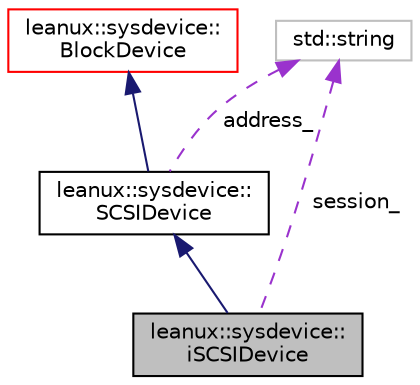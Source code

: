 digraph "leanux::sysdevice::iSCSIDevice"
{
 // LATEX_PDF_SIZE
  bgcolor="transparent";
  edge [fontname="Helvetica",fontsize="10",labelfontname="Helvetica",labelfontsize="10"];
  node [fontname="Helvetica",fontsize="10",shape=record];
  Node1 [label="leanux::sysdevice::\liSCSIDevice",height=0.2,width=0.4,color="black", fillcolor="grey75", style="filled", fontcolor="black",tooltip="Say yes to iSCSI devices."];
  Node2 -> Node1 [dir="back",color="midnightblue",fontsize="10",style="solid",fontname="Helvetica"];
  Node2 [label="leanux::sysdevice::\lSCSIDevice",height=0.2,width=0.4,color="black",URL="$classleanux_1_1sysdevice_1_1SCSIDevice.html",tooltip="Say yes to SCSI devices."];
  Node3 -> Node2 [dir="back",color="midnightblue",fontsize="10",style="solid",fontname="Helvetica"];
  Node3 [label="leanux::sysdevice::\lBlockDevice",height=0.2,width=0.4,color="red",URL="$classleanux_1_1sysdevice_1_1BlockDevice.html",tooltip="Generic block device."];
  Node6 -> Node2 [dir="back",color="darkorchid3",fontsize="10",style="dashed",label=" address_" ,fontname="Helvetica"];
  Node6 [label="std::string",height=0.2,width=0.4,color="grey75",tooltip="STL class."];
  Node6 -> Node1 [dir="back",color="darkorchid3",fontsize="10",style="dashed",label=" session_" ,fontname="Helvetica"];
}
